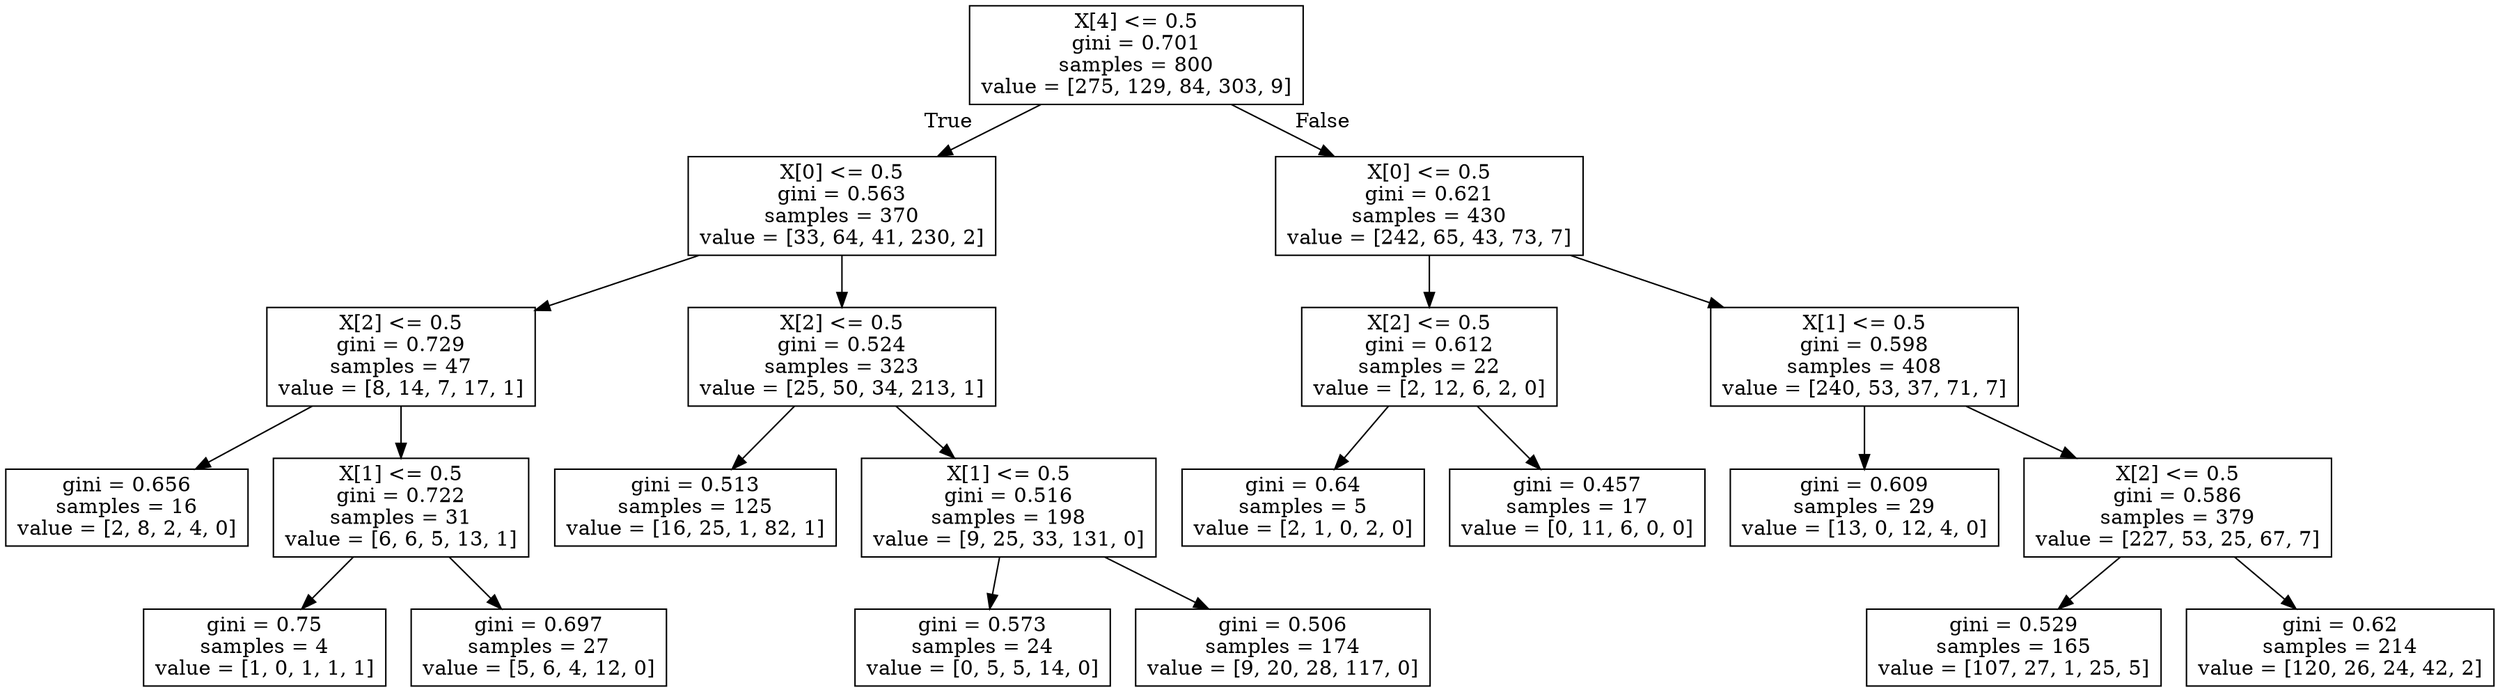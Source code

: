 digraph Tree {
node [shape=box] ;
0 [label="X[4] <= 0.5\ngini = 0.701\nsamples = 800\nvalue = [275, 129, 84, 303, 9]"] ;
1 [label="X[0] <= 0.5\ngini = 0.563\nsamples = 370\nvalue = [33, 64, 41, 230, 2]"] ;
0 -> 1 [labeldistance=2.5, labelangle=45, headlabel="True"] ;
2 [label="X[2] <= 0.5\ngini = 0.729\nsamples = 47\nvalue = [8, 14, 7, 17, 1]"] ;
1 -> 2 ;
3 [label="gini = 0.656\nsamples = 16\nvalue = [2, 8, 2, 4, 0]"] ;
2 -> 3 ;
4 [label="X[1] <= 0.5\ngini = 0.722\nsamples = 31\nvalue = [6, 6, 5, 13, 1]"] ;
2 -> 4 ;
5 [label="gini = 0.75\nsamples = 4\nvalue = [1, 0, 1, 1, 1]"] ;
4 -> 5 ;
6 [label="gini = 0.697\nsamples = 27\nvalue = [5, 6, 4, 12, 0]"] ;
4 -> 6 ;
7 [label="X[2] <= 0.5\ngini = 0.524\nsamples = 323\nvalue = [25, 50, 34, 213, 1]"] ;
1 -> 7 ;
8 [label="gini = 0.513\nsamples = 125\nvalue = [16, 25, 1, 82, 1]"] ;
7 -> 8 ;
9 [label="X[1] <= 0.5\ngini = 0.516\nsamples = 198\nvalue = [9, 25, 33, 131, 0]"] ;
7 -> 9 ;
10 [label="gini = 0.573\nsamples = 24\nvalue = [0, 5, 5, 14, 0]"] ;
9 -> 10 ;
11 [label="gini = 0.506\nsamples = 174\nvalue = [9, 20, 28, 117, 0]"] ;
9 -> 11 ;
12 [label="X[0] <= 0.5\ngini = 0.621\nsamples = 430\nvalue = [242, 65, 43, 73, 7]"] ;
0 -> 12 [labeldistance=2.5, labelangle=-45, headlabel="False"] ;
13 [label="X[2] <= 0.5\ngini = 0.612\nsamples = 22\nvalue = [2, 12, 6, 2, 0]"] ;
12 -> 13 ;
14 [label="gini = 0.64\nsamples = 5\nvalue = [2, 1, 0, 2, 0]"] ;
13 -> 14 ;
15 [label="gini = 0.457\nsamples = 17\nvalue = [0, 11, 6, 0, 0]"] ;
13 -> 15 ;
16 [label="X[1] <= 0.5\ngini = 0.598\nsamples = 408\nvalue = [240, 53, 37, 71, 7]"] ;
12 -> 16 ;
17 [label="gini = 0.609\nsamples = 29\nvalue = [13, 0, 12, 4, 0]"] ;
16 -> 17 ;
18 [label="X[2] <= 0.5\ngini = 0.586\nsamples = 379\nvalue = [227, 53, 25, 67, 7]"] ;
16 -> 18 ;
19 [label="gini = 0.529\nsamples = 165\nvalue = [107, 27, 1, 25, 5]"] ;
18 -> 19 ;
20 [label="gini = 0.62\nsamples = 214\nvalue = [120, 26, 24, 42, 2]"] ;
18 -> 20 ;
}
